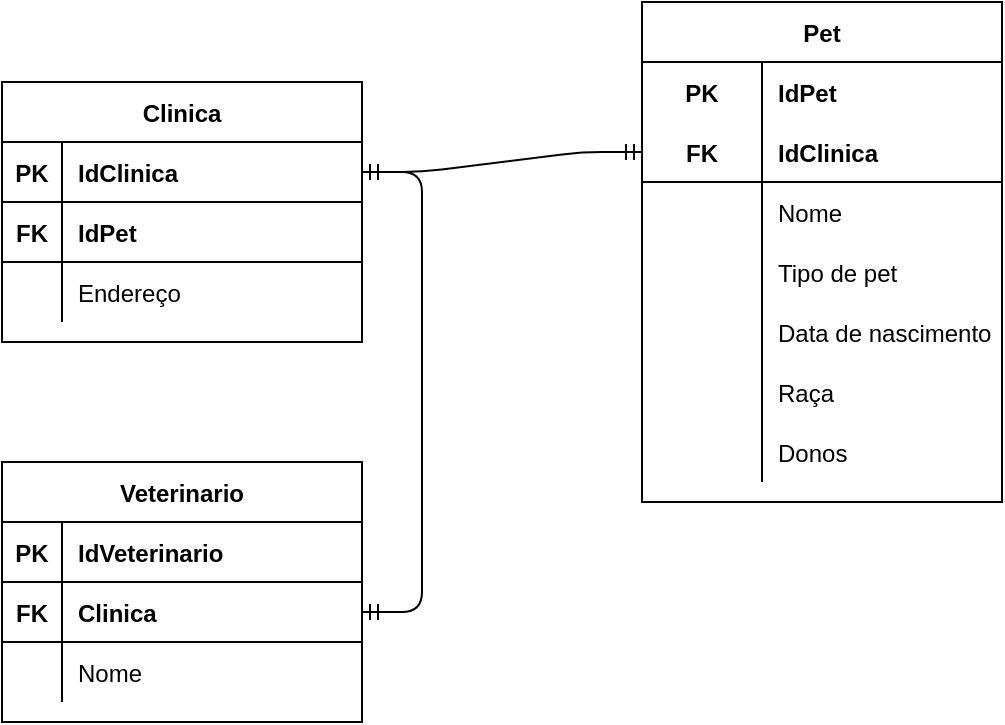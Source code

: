 <mxfile version="14.4.3" type="device"><diagram id="vqPz3ZR6p1HbVhhEwVnA" name="Page-1"><mxGraphModel dx="1422" dy="794" grid="1" gridSize="10" guides="1" tooltips="1" connect="1" arrows="1" fold="1" page="1" pageScale="1" pageWidth="827" pageHeight="1169" math="0" shadow="0"><root><mxCell id="0"/><mxCell id="1" parent="0"/><mxCell id="H3fBcpAtqFiRlcOXr6Ew-1" value="Clinica" style="shape=table;startSize=30;container=1;collapsible=1;childLayout=tableLayout;fixedRows=1;rowLines=0;fontStyle=1;align=center;resizeLast=1;" vertex="1" parent="1"><mxGeometry x="10" y="240" width="180" height="130" as="geometry"/></mxCell><mxCell id="H3fBcpAtqFiRlcOXr6Ew-2" value="" style="shape=partialRectangle;collapsible=0;dropTarget=0;pointerEvents=0;fillColor=none;top=0;left=0;bottom=1;right=0;points=[[0,0.5],[1,0.5]];portConstraint=eastwest;" vertex="1" parent="H3fBcpAtqFiRlcOXr6Ew-1"><mxGeometry y="30" width="180" height="30" as="geometry"/></mxCell><mxCell id="H3fBcpAtqFiRlcOXr6Ew-3" value="PK" style="shape=partialRectangle;connectable=0;fillColor=none;top=0;left=0;bottom=0;right=0;fontStyle=1;overflow=hidden;" vertex="1" parent="H3fBcpAtqFiRlcOXr6Ew-2"><mxGeometry width="30" height="30" as="geometry"/></mxCell><mxCell id="H3fBcpAtqFiRlcOXr6Ew-4" value="IdClinica" style="shape=partialRectangle;connectable=0;fillColor=none;top=0;left=0;bottom=0;right=0;align=left;spacingLeft=6;fontStyle=1;overflow=hidden;" vertex="1" parent="H3fBcpAtqFiRlcOXr6Ew-2"><mxGeometry x="30" width="150" height="30" as="geometry"/></mxCell><mxCell id="H3fBcpAtqFiRlcOXr6Ew-52" value="" style="shape=partialRectangle;collapsible=0;dropTarget=0;pointerEvents=0;fillColor=none;top=0;left=0;bottom=1;right=0;points=[[0,0.5],[1,0.5]];portConstraint=eastwest;" vertex="1" parent="H3fBcpAtqFiRlcOXr6Ew-1"><mxGeometry y="60" width="180" height="30" as="geometry"/></mxCell><mxCell id="H3fBcpAtqFiRlcOXr6Ew-53" value="FK" style="shape=partialRectangle;connectable=0;fillColor=none;top=0;left=0;bottom=0;right=0;fontStyle=1;overflow=hidden;" vertex="1" parent="H3fBcpAtqFiRlcOXr6Ew-52"><mxGeometry width="30" height="30" as="geometry"/></mxCell><mxCell id="H3fBcpAtqFiRlcOXr6Ew-54" value="IdPet" style="shape=partialRectangle;connectable=0;fillColor=none;top=0;left=0;bottom=0;right=0;align=left;spacingLeft=6;fontStyle=1;overflow=hidden;" vertex="1" parent="H3fBcpAtqFiRlcOXr6Ew-52"><mxGeometry x="30" width="150" height="30" as="geometry"/></mxCell><mxCell id="H3fBcpAtqFiRlcOXr6Ew-5" value="" style="shape=partialRectangle;collapsible=0;dropTarget=0;pointerEvents=0;fillColor=none;top=0;left=0;bottom=0;right=0;points=[[0,0.5],[1,0.5]];portConstraint=eastwest;" vertex="1" parent="H3fBcpAtqFiRlcOXr6Ew-1"><mxGeometry y="90" width="180" height="30" as="geometry"/></mxCell><mxCell id="H3fBcpAtqFiRlcOXr6Ew-6" value="" style="shape=partialRectangle;connectable=0;fillColor=none;top=0;left=0;bottom=0;right=0;editable=1;overflow=hidden;" vertex="1" parent="H3fBcpAtqFiRlcOXr6Ew-5"><mxGeometry width="30" height="30" as="geometry"/></mxCell><mxCell id="H3fBcpAtqFiRlcOXr6Ew-7" value="Endereço" style="shape=partialRectangle;connectable=0;fillColor=none;top=0;left=0;bottom=0;right=0;align=left;spacingLeft=6;overflow=hidden;" vertex="1" parent="H3fBcpAtqFiRlcOXr6Ew-5"><mxGeometry x="30" width="150" height="30" as="geometry"/></mxCell><mxCell id="H3fBcpAtqFiRlcOXr6Ew-14" value="Pet" style="shape=table;startSize=30;container=1;collapsible=1;childLayout=tableLayout;fixedRows=1;rowLines=0;fontStyle=1;align=center;resizeLast=1;" vertex="1" parent="1"><mxGeometry x="330" y="200" width="180" height="250" as="geometry"/></mxCell><mxCell id="H3fBcpAtqFiRlcOXr6Ew-15" value="" style="shape=partialRectangle;collapsible=0;dropTarget=0;pointerEvents=0;fillColor=none;top=0;left=0;bottom=0;right=0;points=[[0,0.5],[1,0.5]];portConstraint=eastwest;" vertex="1" parent="H3fBcpAtqFiRlcOXr6Ew-14"><mxGeometry y="30" width="180" height="30" as="geometry"/></mxCell><mxCell id="H3fBcpAtqFiRlcOXr6Ew-16" value="PK" style="shape=partialRectangle;connectable=0;fillColor=none;top=0;left=0;bottom=0;right=0;fontStyle=1;overflow=hidden;" vertex="1" parent="H3fBcpAtqFiRlcOXr6Ew-15"><mxGeometry width="60" height="30" as="geometry"/></mxCell><mxCell id="H3fBcpAtqFiRlcOXr6Ew-17" value="IdPet" style="shape=partialRectangle;connectable=0;fillColor=none;top=0;left=0;bottom=0;right=0;align=left;spacingLeft=6;fontStyle=1;overflow=hidden;" vertex="1" parent="H3fBcpAtqFiRlcOXr6Ew-15"><mxGeometry x="60" width="120" height="30" as="geometry"/></mxCell><mxCell id="H3fBcpAtqFiRlcOXr6Ew-18" value="" style="shape=partialRectangle;collapsible=0;dropTarget=0;pointerEvents=0;fillColor=none;top=0;left=0;bottom=1;right=0;points=[[0,0.5],[1,0.5]];portConstraint=eastwest;" vertex="1" parent="H3fBcpAtqFiRlcOXr6Ew-14"><mxGeometry y="60" width="180" height="30" as="geometry"/></mxCell><mxCell id="H3fBcpAtqFiRlcOXr6Ew-19" value="FK" style="shape=partialRectangle;connectable=0;fillColor=none;top=0;left=0;bottom=0;right=0;fontStyle=1;overflow=hidden;" vertex="1" parent="H3fBcpAtqFiRlcOXr6Ew-18"><mxGeometry width="60" height="30" as="geometry"/></mxCell><mxCell id="H3fBcpAtqFiRlcOXr6Ew-20" value="IdClinica" style="shape=partialRectangle;connectable=0;fillColor=none;top=0;left=0;bottom=0;right=0;align=left;spacingLeft=6;fontStyle=1;overflow=hidden;" vertex="1" parent="H3fBcpAtqFiRlcOXr6Ew-18"><mxGeometry x="60" width="120" height="30" as="geometry"/></mxCell><mxCell id="H3fBcpAtqFiRlcOXr6Ew-21" value="" style="shape=partialRectangle;collapsible=0;dropTarget=0;pointerEvents=0;fillColor=none;top=0;left=0;bottom=0;right=0;points=[[0,0.5],[1,0.5]];portConstraint=eastwest;" vertex="1" parent="H3fBcpAtqFiRlcOXr6Ew-14"><mxGeometry y="90" width="180" height="30" as="geometry"/></mxCell><mxCell id="H3fBcpAtqFiRlcOXr6Ew-22" value="" style="shape=partialRectangle;connectable=0;fillColor=none;top=0;left=0;bottom=0;right=0;editable=1;overflow=hidden;" vertex="1" parent="H3fBcpAtqFiRlcOXr6Ew-21"><mxGeometry width="60" height="30" as="geometry"/></mxCell><mxCell id="H3fBcpAtqFiRlcOXr6Ew-23" value="Nome" style="shape=partialRectangle;connectable=0;fillColor=none;top=0;left=0;bottom=0;right=0;align=left;spacingLeft=6;overflow=hidden;" vertex="1" parent="H3fBcpAtqFiRlcOXr6Ew-21"><mxGeometry x="60" width="120" height="30" as="geometry"/></mxCell><mxCell id="H3fBcpAtqFiRlcOXr6Ew-110" value="" style="shape=partialRectangle;collapsible=0;dropTarget=0;pointerEvents=0;fillColor=none;top=0;left=0;bottom=0;right=0;points=[[0,0.5],[1,0.5]];portConstraint=eastwest;" vertex="1" parent="H3fBcpAtqFiRlcOXr6Ew-14"><mxGeometry y="120" width="180" height="30" as="geometry"/></mxCell><mxCell id="H3fBcpAtqFiRlcOXr6Ew-111" value="" style="shape=partialRectangle;connectable=0;fillColor=none;top=0;left=0;bottom=0;right=0;editable=1;overflow=hidden;" vertex="1" parent="H3fBcpAtqFiRlcOXr6Ew-110"><mxGeometry width="60" height="30" as="geometry"/></mxCell><mxCell id="H3fBcpAtqFiRlcOXr6Ew-112" value="Tipo de pet" style="shape=partialRectangle;connectable=0;fillColor=none;top=0;left=0;bottom=0;right=0;align=left;spacingLeft=6;overflow=hidden;" vertex="1" parent="H3fBcpAtqFiRlcOXr6Ew-110"><mxGeometry x="60" width="120" height="30" as="geometry"/></mxCell><mxCell id="H3fBcpAtqFiRlcOXr6Ew-89" value="" style="shape=partialRectangle;collapsible=0;dropTarget=0;pointerEvents=0;fillColor=none;top=0;left=0;bottom=0;right=0;points=[[0,0.5],[1,0.5]];portConstraint=eastwest;" vertex="1" parent="H3fBcpAtqFiRlcOXr6Ew-14"><mxGeometry y="150" width="180" height="30" as="geometry"/></mxCell><mxCell id="H3fBcpAtqFiRlcOXr6Ew-90" value="" style="shape=partialRectangle;connectable=0;fillColor=none;top=0;left=0;bottom=0;right=0;editable=1;overflow=hidden;" vertex="1" parent="H3fBcpAtqFiRlcOXr6Ew-89"><mxGeometry width="60" height="30" as="geometry"/></mxCell><mxCell id="H3fBcpAtqFiRlcOXr6Ew-91" value="Data de nascimento" style="shape=partialRectangle;connectable=0;fillColor=none;top=0;left=0;bottom=0;right=0;align=left;spacingLeft=6;overflow=hidden;" vertex="1" parent="H3fBcpAtqFiRlcOXr6Ew-89"><mxGeometry x="60" width="120" height="30" as="geometry"/></mxCell><mxCell id="H3fBcpAtqFiRlcOXr6Ew-24" value="" style="shape=partialRectangle;collapsible=0;dropTarget=0;pointerEvents=0;fillColor=none;top=0;left=0;bottom=0;right=0;points=[[0,0.5],[1,0.5]];portConstraint=eastwest;" vertex="1" parent="H3fBcpAtqFiRlcOXr6Ew-14"><mxGeometry y="180" width="180" height="30" as="geometry"/></mxCell><mxCell id="H3fBcpAtqFiRlcOXr6Ew-25" value="" style="shape=partialRectangle;connectable=0;fillColor=none;top=0;left=0;bottom=0;right=0;editable=1;overflow=hidden;" vertex="1" parent="H3fBcpAtqFiRlcOXr6Ew-24"><mxGeometry width="60" height="30" as="geometry"/></mxCell><mxCell id="H3fBcpAtqFiRlcOXr6Ew-26" value="Raça" style="shape=partialRectangle;connectable=0;fillColor=none;top=0;left=0;bottom=0;right=0;align=left;spacingLeft=6;overflow=hidden;" vertex="1" parent="H3fBcpAtqFiRlcOXr6Ew-24"><mxGeometry x="60" width="120" height="30" as="geometry"/></mxCell><mxCell id="H3fBcpAtqFiRlcOXr6Ew-67" value="" style="shape=partialRectangle;collapsible=0;dropTarget=0;pointerEvents=0;fillColor=none;top=0;left=0;bottom=0;right=0;points=[[0,0.5],[1,0.5]];portConstraint=eastwest;" vertex="1" parent="H3fBcpAtqFiRlcOXr6Ew-14"><mxGeometry y="210" width="180" height="30" as="geometry"/></mxCell><mxCell id="H3fBcpAtqFiRlcOXr6Ew-68" value="" style="shape=partialRectangle;connectable=0;fillColor=none;top=0;left=0;bottom=0;right=0;editable=1;overflow=hidden;" vertex="1" parent="H3fBcpAtqFiRlcOXr6Ew-67"><mxGeometry width="60" height="30" as="geometry"/></mxCell><mxCell id="H3fBcpAtqFiRlcOXr6Ew-69" value="Donos" style="shape=partialRectangle;connectable=0;fillColor=none;top=0;left=0;bottom=0;right=0;align=left;spacingLeft=6;overflow=hidden;" vertex="1" parent="H3fBcpAtqFiRlcOXr6Ew-67"><mxGeometry x="60" width="120" height="30" as="geometry"/></mxCell><mxCell id="H3fBcpAtqFiRlcOXr6Ew-73" value="Veterinario" style="shape=table;startSize=30;container=1;collapsible=1;childLayout=tableLayout;fixedRows=1;rowLines=0;fontStyle=1;align=center;resizeLast=1;" vertex="1" parent="1"><mxGeometry x="10" y="430" width="180" height="130" as="geometry"/></mxCell><mxCell id="H3fBcpAtqFiRlcOXr6Ew-74" value="" style="shape=partialRectangle;collapsible=0;dropTarget=0;pointerEvents=0;fillColor=none;top=0;left=0;bottom=1;right=0;points=[[0,0.5],[1,0.5]];portConstraint=eastwest;" vertex="1" parent="H3fBcpAtqFiRlcOXr6Ew-73"><mxGeometry y="30" width="180" height="30" as="geometry"/></mxCell><mxCell id="H3fBcpAtqFiRlcOXr6Ew-75" value="PK" style="shape=partialRectangle;connectable=0;fillColor=none;top=0;left=0;bottom=0;right=0;fontStyle=1;overflow=hidden;" vertex="1" parent="H3fBcpAtqFiRlcOXr6Ew-74"><mxGeometry width="30" height="30" as="geometry"/></mxCell><mxCell id="H3fBcpAtqFiRlcOXr6Ew-76" value="IdVeterinario" style="shape=partialRectangle;connectable=0;fillColor=none;top=0;left=0;bottom=0;right=0;align=left;spacingLeft=6;fontStyle=1;overflow=hidden;" vertex="1" parent="H3fBcpAtqFiRlcOXr6Ew-74"><mxGeometry x="30" width="150" height="30" as="geometry"/></mxCell><mxCell id="H3fBcpAtqFiRlcOXr6Ew-113" value="" style="shape=partialRectangle;collapsible=0;dropTarget=0;pointerEvents=0;fillColor=none;top=0;left=0;bottom=1;right=0;points=[[0,0.5],[1,0.5]];portConstraint=eastwest;" vertex="1" parent="H3fBcpAtqFiRlcOXr6Ew-73"><mxGeometry y="60" width="180" height="30" as="geometry"/></mxCell><mxCell id="H3fBcpAtqFiRlcOXr6Ew-114" value="FK" style="shape=partialRectangle;connectable=0;fillColor=none;top=0;left=0;bottom=0;right=0;fontStyle=1;overflow=hidden;" vertex="1" parent="H3fBcpAtqFiRlcOXr6Ew-113"><mxGeometry width="30" height="30" as="geometry"/></mxCell><mxCell id="H3fBcpAtqFiRlcOXr6Ew-115" value="Clinica" style="shape=partialRectangle;connectable=0;fillColor=none;top=0;left=0;bottom=0;right=0;align=left;spacingLeft=6;fontStyle=1;overflow=hidden;" vertex="1" parent="H3fBcpAtqFiRlcOXr6Ew-113"><mxGeometry x="30" width="150" height="30" as="geometry"/></mxCell><mxCell id="H3fBcpAtqFiRlcOXr6Ew-77" value="" style="shape=partialRectangle;collapsible=0;dropTarget=0;pointerEvents=0;fillColor=none;top=0;left=0;bottom=0;right=0;points=[[0,0.5],[1,0.5]];portConstraint=eastwest;" vertex="1" parent="H3fBcpAtqFiRlcOXr6Ew-73"><mxGeometry y="90" width="180" height="30" as="geometry"/></mxCell><mxCell id="H3fBcpAtqFiRlcOXr6Ew-78" value="" style="shape=partialRectangle;connectable=0;fillColor=none;top=0;left=0;bottom=0;right=0;editable=1;overflow=hidden;" vertex="1" parent="H3fBcpAtqFiRlcOXr6Ew-77"><mxGeometry width="30" height="30" as="geometry"/></mxCell><mxCell id="H3fBcpAtqFiRlcOXr6Ew-79" value="Nome" style="shape=partialRectangle;connectable=0;fillColor=none;top=0;left=0;bottom=0;right=0;align=left;spacingLeft=6;overflow=hidden;" vertex="1" parent="H3fBcpAtqFiRlcOXr6Ew-77"><mxGeometry x="30" width="150" height="30" as="geometry"/></mxCell><mxCell id="H3fBcpAtqFiRlcOXr6Ew-119" value="" style="edgeStyle=entityRelationEdgeStyle;fontSize=12;html=1;endArrow=ERmandOne;startArrow=ERmandOne;" edge="1" parent="1" source="H3fBcpAtqFiRlcOXr6Ew-2" target="H3fBcpAtqFiRlcOXr6Ew-18"><mxGeometry width="100" height="100" relative="1" as="geometry"><mxPoint x="360" y="460" as="sourcePoint"/><mxPoint x="460" y="360" as="targetPoint"/></mxGeometry></mxCell><mxCell id="H3fBcpAtqFiRlcOXr6Ew-120" value="" style="edgeStyle=entityRelationEdgeStyle;fontSize=12;html=1;endArrow=ERmandOne;startArrow=ERmandOne;" edge="1" parent="1" source="H3fBcpAtqFiRlcOXr6Ew-2" target="H3fBcpAtqFiRlcOXr6Ew-113"><mxGeometry width="100" height="100" relative="1" as="geometry"><mxPoint x="360" y="460" as="sourcePoint"/><mxPoint x="460" y="360" as="targetPoint"/></mxGeometry></mxCell></root></mxGraphModel></diagram></mxfile>